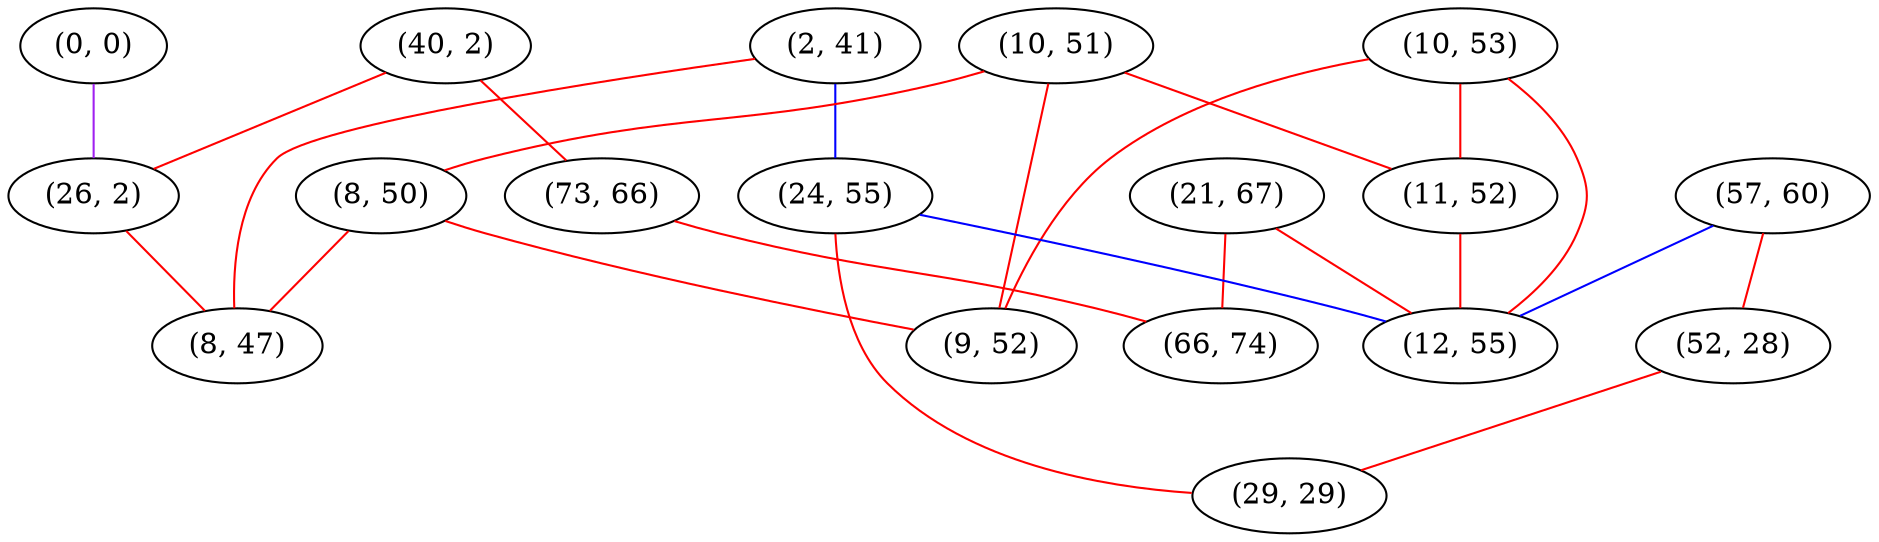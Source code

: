 graph "" {
"(0, 0)";
"(40, 2)";
"(2, 41)";
"(73, 66)";
"(10, 51)";
"(57, 60)";
"(26, 2)";
"(21, 67)";
"(10, 53)";
"(52, 28)";
"(11, 52)";
"(8, 50)";
"(24, 55)";
"(12, 55)";
"(66, 74)";
"(9, 52)";
"(8, 47)";
"(29, 29)";
"(0, 0)" -- "(26, 2)"  [color=purple, key=0, weight=4];
"(40, 2)" -- "(73, 66)"  [color=red, key=0, weight=1];
"(40, 2)" -- "(26, 2)"  [color=red, key=0, weight=1];
"(2, 41)" -- "(24, 55)"  [color=blue, key=0, weight=3];
"(2, 41)" -- "(8, 47)"  [color=red, key=0, weight=1];
"(73, 66)" -- "(66, 74)"  [color=red, key=0, weight=1];
"(10, 51)" -- "(11, 52)"  [color=red, key=0, weight=1];
"(10, 51)" -- "(8, 50)"  [color=red, key=0, weight=1];
"(10, 51)" -- "(9, 52)"  [color=red, key=0, weight=1];
"(57, 60)" -- "(12, 55)"  [color=blue, key=0, weight=3];
"(57, 60)" -- "(52, 28)"  [color=red, key=0, weight=1];
"(26, 2)" -- "(8, 47)"  [color=red, key=0, weight=1];
"(21, 67)" -- "(12, 55)"  [color=red, key=0, weight=1];
"(21, 67)" -- "(66, 74)"  [color=red, key=0, weight=1];
"(10, 53)" -- "(12, 55)"  [color=red, key=0, weight=1];
"(10, 53)" -- "(11, 52)"  [color=red, key=0, weight=1];
"(10, 53)" -- "(9, 52)"  [color=red, key=0, weight=1];
"(52, 28)" -- "(29, 29)"  [color=red, key=0, weight=1];
"(11, 52)" -- "(12, 55)"  [color=red, key=0, weight=1];
"(8, 50)" -- "(9, 52)"  [color=red, key=0, weight=1];
"(8, 50)" -- "(8, 47)"  [color=red, key=0, weight=1];
"(24, 55)" -- "(12, 55)"  [color=blue, key=0, weight=3];
"(24, 55)" -- "(29, 29)"  [color=red, key=0, weight=1];
}
